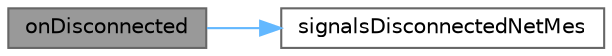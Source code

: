 digraph "onDisconnected"
{
 // LATEX_PDF_SIZE
  bgcolor="transparent";
  edge [fontname=Helvetica,fontsize=10,labelfontname=Helvetica,labelfontsize=10];
  node [fontname=Helvetica,fontsize=10,shape=box,height=0.2,width=0.4];
  rankdir="LR";
  Node1 [id="Node000001",label="onDisconnected",height=0.2,width=0.4,color="gray40", fillcolor="grey60", style="filled", fontcolor="black",tooltip="处理连接关闭"];
  Node1 -> Node2 [id="edge1_Node000001_Node000002",color="steelblue1",style="solid",tooltip=" "];
  Node2 [id="Node000002",label="signalsDisconnectedNetMes",height=0.2,width=0.4,color="grey40", fillcolor="white", style="filled",URL="$class_c_web_socket_client.html#a5f2cc7cfcec32f6b7685d312dc87b86c",tooltip="处理一个连接关闭"];
}
